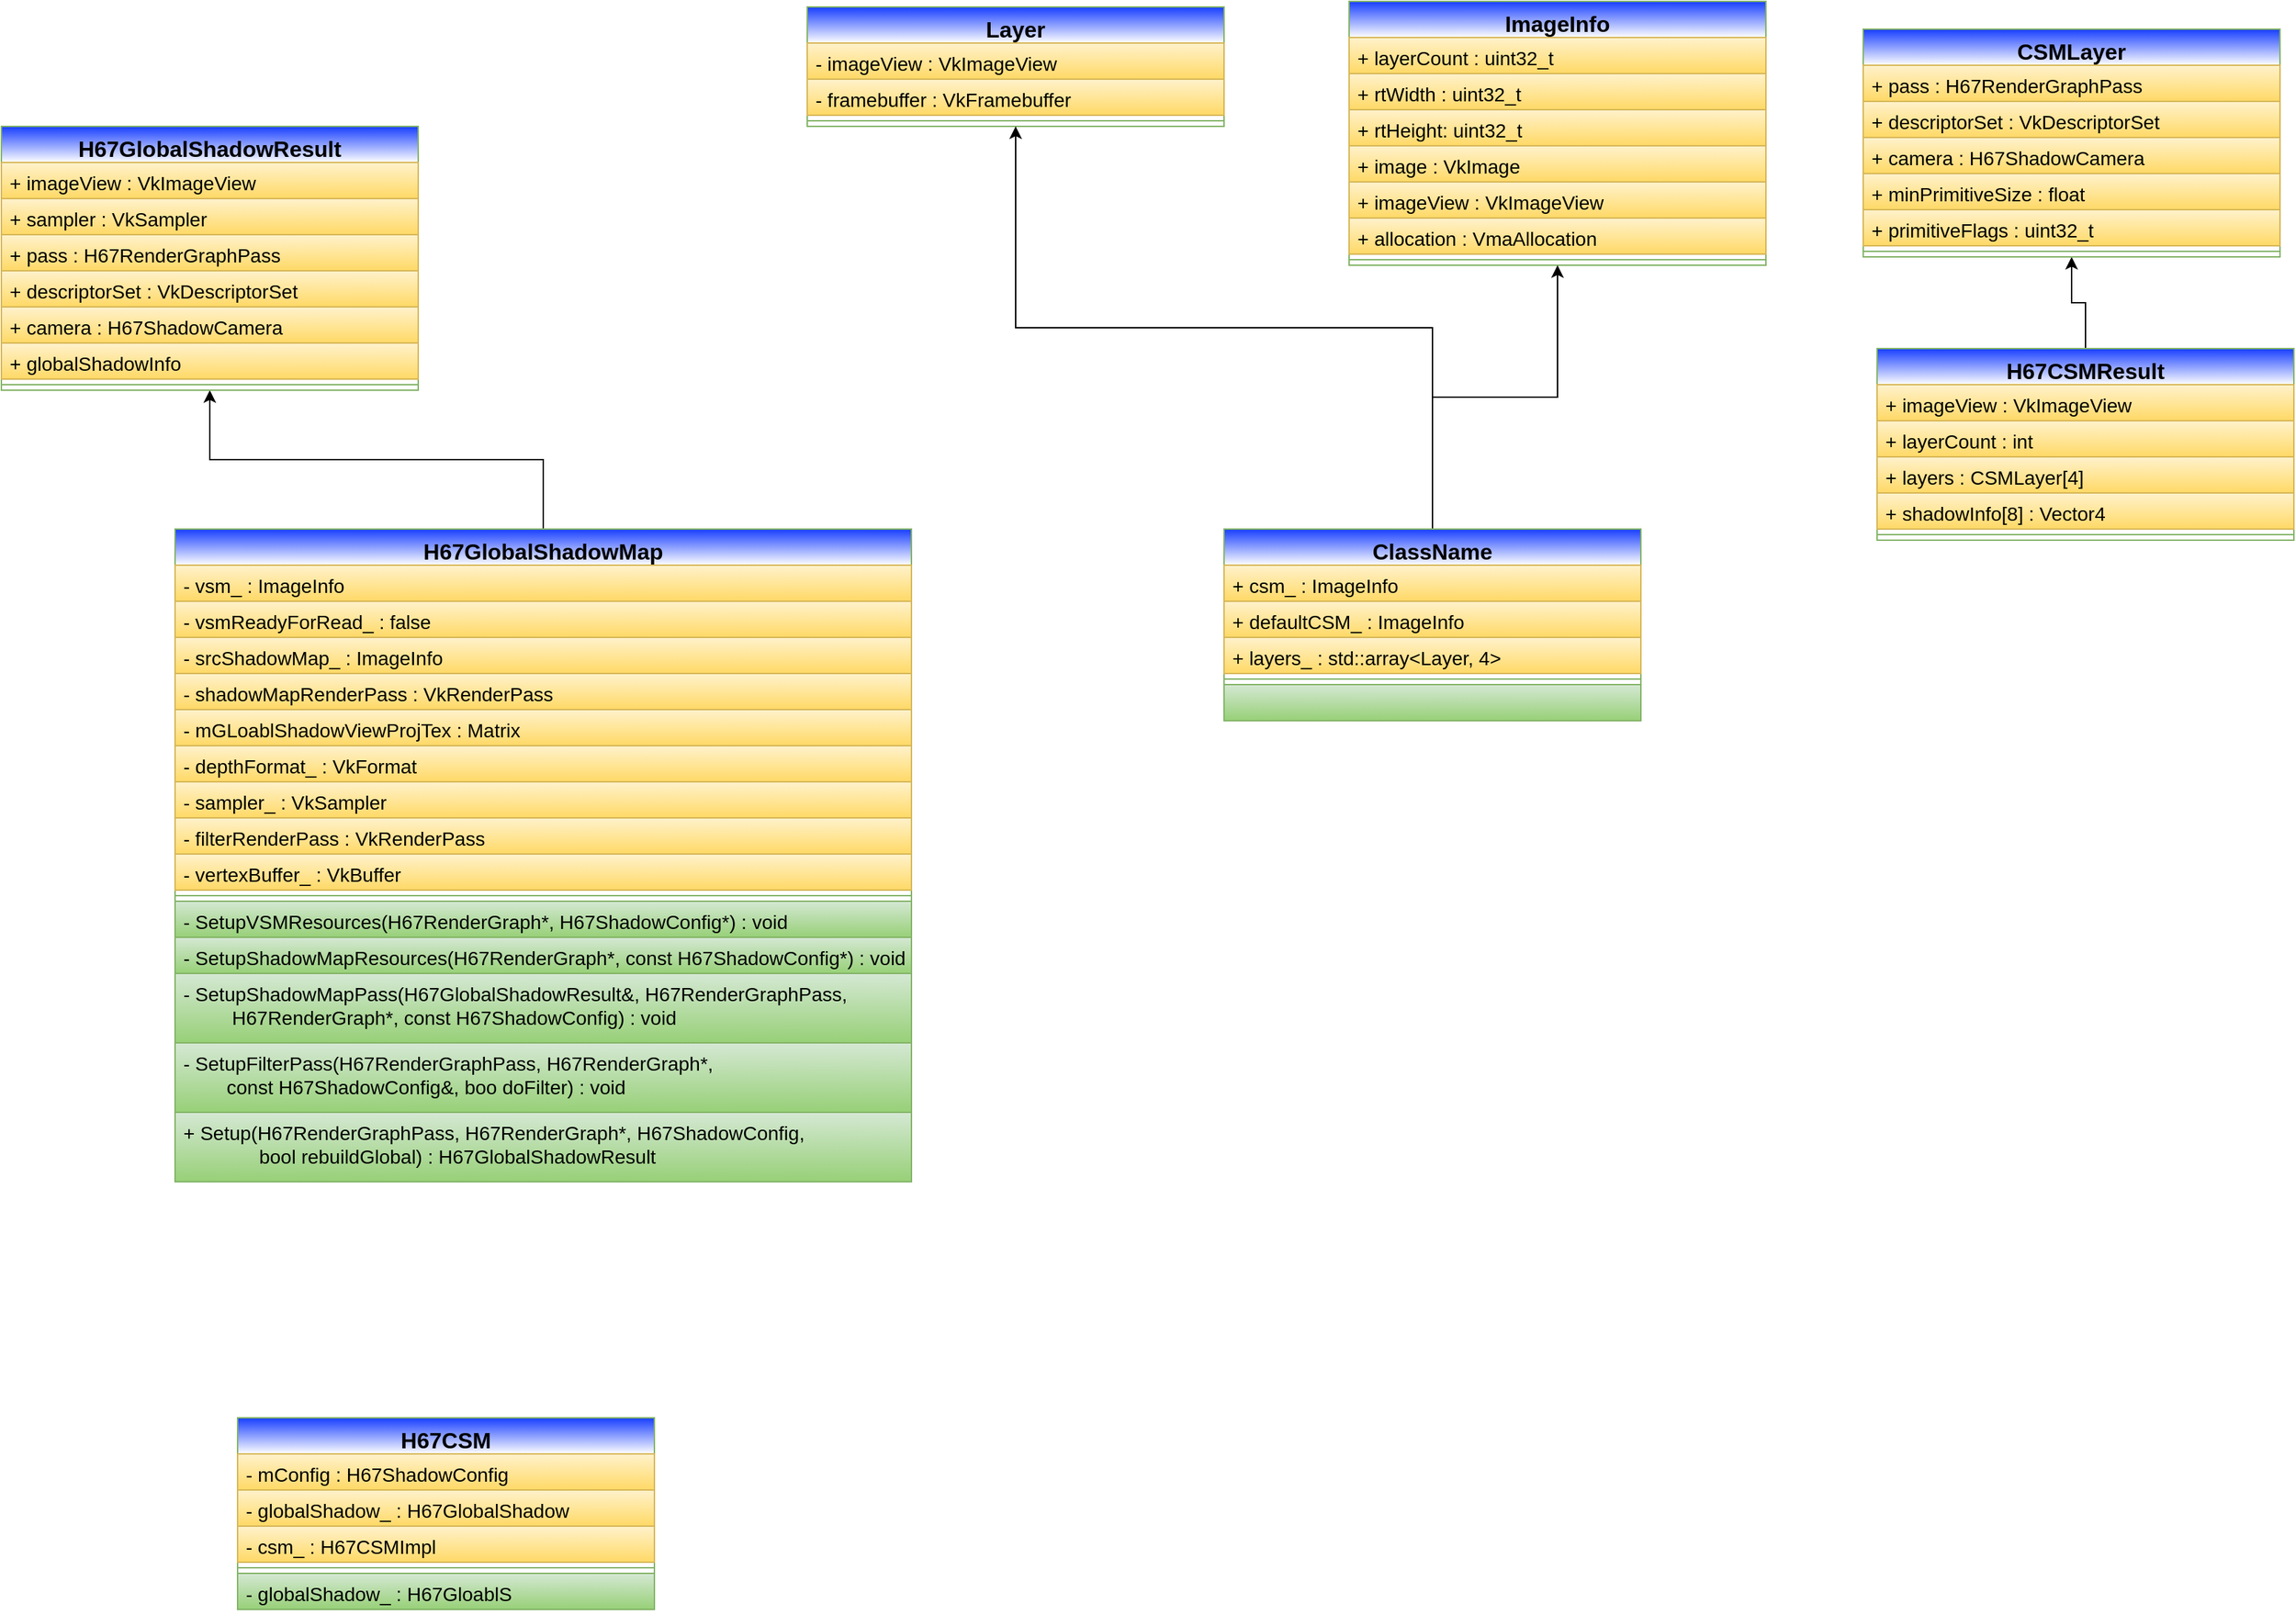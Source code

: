 <mxfile version="14.5.1" type="device"><diagram id="6GIKSMHGwWJXQzVOpo8o" name="第 1 页"><mxGraphModel dx="1086" dy="806" grid="1" gridSize="10" guides="1" tooltips="1" connect="1" arrows="1" fold="1" page="1" pageScale="1" pageWidth="1654" pageHeight="2336" math="0" shadow="0"><root><mxCell id="0"/><mxCell id="1" parent="0"/><mxCell id="SWOCtSr-m1OrJlgSUUwp-1" value="H67CSM" style="swimlane;fontStyle=1;align=center;verticalAlign=top;childLayout=stackLayout;horizontal=1;startSize=26;horizontalStack=0;resizeParent=1;resizeParentMax=0;resizeLast=0;collapsible=1;marginBottom=0;fontSize=16;strokeColor=#82b366;fillColor=#FFFFFF;gradientColor=#173EFF;gradientDirection=north;" vertex="1" parent="1"><mxGeometry x="240" y="1040" width="300" height="138" as="geometry"/></mxCell><mxCell id="SWOCtSr-m1OrJlgSUUwp-2" value="- mConfig : H67ShadowConfig" style="text;strokeColor=#d6b656;fillColor=#fff2cc;align=left;verticalAlign=top;spacingLeft=4;spacingRight=4;overflow=hidden;rotatable=0;points=[[0,0.5],[1,0.5]];portConstraint=eastwest;fontSize=14;gradientColor=#ffd966;" vertex="1" parent="SWOCtSr-m1OrJlgSUUwp-1"><mxGeometry y="26" width="300" height="26" as="geometry"/></mxCell><mxCell id="SWOCtSr-m1OrJlgSUUwp-5" value="- globalShadow_ : H67GlobalShadow" style="text;strokeColor=#d6b656;fillColor=#fff2cc;align=left;verticalAlign=top;spacingLeft=4;spacingRight=4;overflow=hidden;rotatable=0;points=[[0,0.5],[1,0.5]];portConstraint=eastwest;fontSize=14;gradientColor=#ffd966;" vertex="1" parent="SWOCtSr-m1OrJlgSUUwp-1"><mxGeometry y="52" width="300" height="26" as="geometry"/></mxCell><mxCell id="SWOCtSr-m1OrJlgSUUwp-6" value="- csm_ : H67CSMImpl" style="text;strokeColor=#d6b656;fillColor=#fff2cc;align=left;verticalAlign=top;spacingLeft=4;spacingRight=4;overflow=hidden;rotatable=0;points=[[0,0.5],[1,0.5]];portConstraint=eastwest;fontSize=14;gradientColor=#ffd966;" vertex="1" parent="SWOCtSr-m1OrJlgSUUwp-1"><mxGeometry y="78" width="300" height="26" as="geometry"/></mxCell><mxCell id="SWOCtSr-m1OrJlgSUUwp-3" value="" style="line;strokeWidth=1;fillColor=#d5e8d4;align=left;verticalAlign=middle;spacingTop=-1;spacingLeft=3;spacingRight=3;rotatable=0;labelPosition=right;points=[];portConstraint=eastwest;fontSize=14;strokeColor=#82b366;" vertex="1" parent="SWOCtSr-m1OrJlgSUUwp-1"><mxGeometry y="104" width="300" height="8" as="geometry"/></mxCell><mxCell id="SWOCtSr-m1OrJlgSUUwp-4" value="- globalShadow_ : H67GloablS" style="text;strokeColor=#82b366;fillColor=#d5e8d4;align=left;verticalAlign=top;spacingLeft=4;spacingRight=4;overflow=hidden;rotatable=0;points=[[0,0.5],[1,0.5]];portConstraint=eastwest;fontSize=14;gradientColor=#97d077;" vertex="1" parent="SWOCtSr-m1OrJlgSUUwp-1"><mxGeometry y="112" width="300" height="26" as="geometry"/></mxCell><mxCell id="SWOCtSr-m1OrJlgSUUwp-33" style="edgeStyle=orthogonalEdgeStyle;rounded=0;orthogonalLoop=1;jettySize=auto;html=1;" edge="1" parent="1" source="SWOCtSr-m1OrJlgSUUwp-7" target="SWOCtSr-m1OrJlgSUUwp-20"><mxGeometry relative="1" as="geometry"/></mxCell><mxCell id="SWOCtSr-m1OrJlgSUUwp-7" value="H67GlobalShadowMap" style="swimlane;fontStyle=1;align=center;verticalAlign=top;childLayout=stackLayout;horizontal=1;startSize=26;horizontalStack=0;resizeParent=1;resizeParentMax=0;resizeLast=0;collapsible=1;marginBottom=0;fontSize=16;strokeColor=#82b366;fillColor=#FFFFFF;gradientColor=#173EFF;gradientDirection=north;" vertex="1" parent="1"><mxGeometry x="195" y="400" width="530" height="470" as="geometry"/></mxCell><mxCell id="SWOCtSr-m1OrJlgSUUwp-8" value="- vsm_ : ImageInfo" style="text;strokeColor=#d6b656;fillColor=#fff2cc;align=left;verticalAlign=top;spacingLeft=4;spacingRight=4;overflow=hidden;rotatable=0;points=[[0,0.5],[1,0.5]];portConstraint=eastwest;fontSize=14;gradientColor=#ffd966;" vertex="1" parent="SWOCtSr-m1OrJlgSUUwp-7"><mxGeometry y="26" width="530" height="26" as="geometry"/></mxCell><mxCell id="SWOCtSr-m1OrJlgSUUwp-11" value="- vsmReadyForRead_ : false" style="text;strokeColor=#d6b656;fillColor=#fff2cc;align=left;verticalAlign=top;spacingLeft=4;spacingRight=4;overflow=hidden;rotatable=0;points=[[0,0.5],[1,0.5]];portConstraint=eastwest;fontSize=14;gradientColor=#ffd966;" vertex="1" parent="SWOCtSr-m1OrJlgSUUwp-7"><mxGeometry y="52" width="530" height="26" as="geometry"/></mxCell><mxCell id="SWOCtSr-m1OrJlgSUUwp-12" value="- srcShadowMap_ : ImageInfo" style="text;strokeColor=#d6b656;fillColor=#fff2cc;align=left;verticalAlign=top;spacingLeft=4;spacingRight=4;overflow=hidden;rotatable=0;points=[[0,0.5],[1,0.5]];portConstraint=eastwest;fontSize=14;gradientColor=#ffd966;" vertex="1" parent="SWOCtSr-m1OrJlgSUUwp-7"><mxGeometry y="78" width="530" height="26" as="geometry"/></mxCell><mxCell id="SWOCtSr-m1OrJlgSUUwp-14" value="- shadowMapRenderPass : VkRenderPass" style="text;strokeColor=#d6b656;fillColor=#fff2cc;align=left;verticalAlign=top;spacingLeft=4;spacingRight=4;overflow=hidden;rotatable=0;points=[[0,0.5],[1,0.5]];portConstraint=eastwest;fontSize=14;gradientColor=#ffd966;" vertex="1" parent="SWOCtSr-m1OrJlgSUUwp-7"><mxGeometry y="104" width="530" height="26" as="geometry"/></mxCell><mxCell id="SWOCtSr-m1OrJlgSUUwp-15" value="- mGLoablShadowViewProjTex : Matrix" style="text;strokeColor=#d6b656;fillColor=#fff2cc;align=left;verticalAlign=top;spacingLeft=4;spacingRight=4;overflow=hidden;rotatable=0;points=[[0,0.5],[1,0.5]];portConstraint=eastwest;fontSize=14;gradientColor=#ffd966;" vertex="1" parent="SWOCtSr-m1OrJlgSUUwp-7"><mxGeometry y="130" width="530" height="26" as="geometry"/></mxCell><mxCell id="SWOCtSr-m1OrJlgSUUwp-17" value="- depthFormat_ : VkFormat" style="text;strokeColor=#d6b656;fillColor=#fff2cc;align=left;verticalAlign=top;spacingLeft=4;spacingRight=4;overflow=hidden;rotatable=0;points=[[0,0.5],[1,0.5]];portConstraint=eastwest;fontSize=14;gradientColor=#ffd966;" vertex="1" parent="SWOCtSr-m1OrJlgSUUwp-7"><mxGeometry y="156" width="530" height="26" as="geometry"/></mxCell><mxCell id="SWOCtSr-m1OrJlgSUUwp-19" value="- sampler_ : VkSampler" style="text;strokeColor=#d6b656;fillColor=#fff2cc;align=left;verticalAlign=top;spacingLeft=4;spacingRight=4;overflow=hidden;rotatable=0;points=[[0,0.5],[1,0.5]];portConstraint=eastwest;fontSize=14;gradientColor=#ffd966;" vertex="1" parent="SWOCtSr-m1OrJlgSUUwp-7"><mxGeometry y="182" width="530" height="26" as="geometry"/></mxCell><mxCell id="SWOCtSr-m1OrJlgSUUwp-18" value="- filterRenderPass : VkRenderPass" style="text;strokeColor=#d6b656;fillColor=#fff2cc;align=left;verticalAlign=top;spacingLeft=4;spacingRight=4;overflow=hidden;rotatable=0;points=[[0,0.5],[1,0.5]];portConstraint=eastwest;fontSize=14;gradientColor=#ffd966;" vertex="1" parent="SWOCtSr-m1OrJlgSUUwp-7"><mxGeometry y="208" width="530" height="26" as="geometry"/></mxCell><mxCell id="SWOCtSr-m1OrJlgSUUwp-16" value="- vertexBuffer_ : VkBuffer" style="text;strokeColor=#d6b656;fillColor=#fff2cc;align=left;verticalAlign=top;spacingLeft=4;spacingRight=4;overflow=hidden;rotatable=0;points=[[0,0.5],[1,0.5]];portConstraint=eastwest;fontSize=14;gradientColor=#ffd966;" vertex="1" parent="SWOCtSr-m1OrJlgSUUwp-7"><mxGeometry y="234" width="530" height="26" as="geometry"/></mxCell><mxCell id="SWOCtSr-m1OrJlgSUUwp-9" value="" style="line;strokeWidth=1;fillColor=#d5e8d4;align=left;verticalAlign=middle;spacingTop=-1;spacingLeft=3;spacingRight=3;rotatable=0;labelPosition=right;points=[];portConstraint=eastwest;fontSize=14;strokeColor=#82b366;" vertex="1" parent="SWOCtSr-m1OrJlgSUUwp-7"><mxGeometry y="260" width="530" height="8" as="geometry"/></mxCell><mxCell id="SWOCtSr-m1OrJlgSUUwp-10" value="- SetupVSMResources(H67RenderGraph*, H67ShadowConfig*) : void" style="text;strokeColor=#82b366;fillColor=#d5e8d4;align=left;verticalAlign=top;spacingLeft=4;spacingRight=4;overflow=hidden;rotatable=0;points=[[0,0.5],[1,0.5]];portConstraint=eastwest;fontSize=14;gradientColor=#97d077;" vertex="1" parent="SWOCtSr-m1OrJlgSUUwp-7"><mxGeometry y="268" width="530" height="26" as="geometry"/></mxCell><mxCell id="SWOCtSr-m1OrJlgSUUwp-13" value="- SetupShadowMapResources(H67RenderGraph*, const H67ShadowConfig*) : void" style="text;strokeColor=#82b366;fillColor=#d5e8d4;align=left;verticalAlign=top;spacingLeft=4;spacingRight=4;overflow=hidden;rotatable=0;points=[[0,0.5],[1,0.5]];portConstraint=eastwest;fontSize=14;gradientColor=#97d077;" vertex="1" parent="SWOCtSr-m1OrJlgSUUwp-7"><mxGeometry y="294" width="530" height="26" as="geometry"/></mxCell><mxCell id="SWOCtSr-m1OrJlgSUUwp-32" value="- SetupShadowMapPass(H67GlobalShadowResult&amp;, H67RenderGraphPass, &#10;         H67RenderGraph*, const H67ShadowConfig) : void" style="text;strokeColor=#82b366;fillColor=#d5e8d4;align=left;verticalAlign=top;spacingLeft=4;spacingRight=4;overflow=hidden;rotatable=0;points=[[0,0.5],[1,0.5]];portConstraint=eastwest;fontSize=14;gradientColor=#97d077;" vertex="1" parent="SWOCtSr-m1OrJlgSUUwp-7"><mxGeometry y="320" width="530" height="50" as="geometry"/></mxCell><mxCell id="SWOCtSr-m1OrJlgSUUwp-29" value="- SetupFilterPass(H67RenderGraphPass, H67RenderGraph*, &#10;        const H67ShadowConfig&amp;, boo doFilter) : void" style="text;strokeColor=#82b366;fillColor=#d5e8d4;align=left;verticalAlign=top;spacingLeft=4;spacingRight=4;overflow=hidden;rotatable=0;points=[[0,0.5],[1,0.5]];portConstraint=eastwest;fontSize=14;gradientColor=#97d077;" vertex="1" parent="SWOCtSr-m1OrJlgSUUwp-7"><mxGeometry y="370" width="530" height="50" as="geometry"/></mxCell><mxCell id="SWOCtSr-m1OrJlgSUUwp-30" value="+ Setup(H67RenderGraphPass, H67RenderGraph*, H67ShadowConfig, &#10;              bool rebuildGlobal) : H67GlobalShadowResult" style="text;strokeColor=#82b366;fillColor=#d5e8d4;align=left;verticalAlign=top;spacingLeft=4;spacingRight=4;overflow=hidden;rotatable=0;points=[[0,0.5],[1,0.5]];portConstraint=eastwest;fontSize=14;gradientColor=#97d077;" vertex="1" parent="SWOCtSr-m1OrJlgSUUwp-7"><mxGeometry y="420" width="530" height="50" as="geometry"/></mxCell><mxCell id="SWOCtSr-m1OrJlgSUUwp-20" value="H67GlobalShadowResult" style="swimlane;fontStyle=1;align=center;verticalAlign=top;childLayout=stackLayout;horizontal=1;startSize=26;horizontalStack=0;resizeParent=1;resizeParentMax=0;resizeLast=0;collapsible=1;marginBottom=0;fontSize=16;strokeColor=#82b366;fillColor=#FFFFFF;gradientColor=#173EFF;gradientDirection=north;" vertex="1" parent="1"><mxGeometry x="70" y="110" width="300" height="190" as="geometry"/></mxCell><mxCell id="SWOCtSr-m1OrJlgSUUwp-21" value="+ imageView : VkImageView" style="text;strokeColor=#d6b656;fillColor=#fff2cc;align=left;verticalAlign=top;spacingLeft=4;spacingRight=4;overflow=hidden;rotatable=0;points=[[0,0.5],[1,0.5]];portConstraint=eastwest;fontSize=14;gradientColor=#ffd966;" vertex="1" parent="SWOCtSr-m1OrJlgSUUwp-20"><mxGeometry y="26" width="300" height="26" as="geometry"/></mxCell><mxCell id="SWOCtSr-m1OrJlgSUUwp-25" value="+ sampler : VkSampler" style="text;strokeColor=#d6b656;fillColor=#fff2cc;align=left;verticalAlign=top;spacingLeft=4;spacingRight=4;overflow=hidden;rotatable=0;points=[[0,0.5],[1,0.5]];portConstraint=eastwest;fontSize=14;gradientColor=#ffd966;" vertex="1" parent="SWOCtSr-m1OrJlgSUUwp-20"><mxGeometry y="52" width="300" height="26" as="geometry"/></mxCell><mxCell id="SWOCtSr-m1OrJlgSUUwp-24" value="+ pass : H67RenderGraphPass" style="text;strokeColor=#d6b656;fillColor=#fff2cc;align=left;verticalAlign=top;spacingLeft=4;spacingRight=4;overflow=hidden;rotatable=0;points=[[0,0.5],[1,0.5]];portConstraint=eastwest;fontSize=14;gradientColor=#ffd966;" vertex="1" parent="SWOCtSr-m1OrJlgSUUwp-20"><mxGeometry y="78" width="300" height="26" as="geometry"/></mxCell><mxCell id="SWOCtSr-m1OrJlgSUUwp-27" value="+ descriptorSet : VkDescriptorSet" style="text;strokeColor=#d6b656;fillColor=#fff2cc;align=left;verticalAlign=top;spacingLeft=4;spacingRight=4;overflow=hidden;rotatable=0;points=[[0,0.5],[1,0.5]];portConstraint=eastwest;fontSize=14;gradientColor=#ffd966;" vertex="1" parent="SWOCtSr-m1OrJlgSUUwp-20"><mxGeometry y="104" width="300" height="26" as="geometry"/></mxCell><mxCell id="SWOCtSr-m1OrJlgSUUwp-28" value="+ camera : H67ShadowCamera" style="text;strokeColor=#d6b656;fillColor=#fff2cc;align=left;verticalAlign=top;spacingLeft=4;spacingRight=4;overflow=hidden;rotatable=0;points=[[0,0.5],[1,0.5]];portConstraint=eastwest;fontSize=14;gradientColor=#ffd966;" vertex="1" parent="SWOCtSr-m1OrJlgSUUwp-20"><mxGeometry y="130" width="300" height="26" as="geometry"/></mxCell><mxCell id="SWOCtSr-m1OrJlgSUUwp-26" value="+ globalShadowInfo" style="text;strokeColor=#d6b656;fillColor=#fff2cc;align=left;verticalAlign=top;spacingLeft=4;spacingRight=4;overflow=hidden;rotatable=0;points=[[0,0.5],[1,0.5]];portConstraint=eastwest;fontSize=14;gradientColor=#ffd966;" vertex="1" parent="SWOCtSr-m1OrJlgSUUwp-20"><mxGeometry y="156" width="300" height="26" as="geometry"/></mxCell><mxCell id="SWOCtSr-m1OrJlgSUUwp-22" value="" style="line;strokeWidth=1;fillColor=#d5e8d4;align=left;verticalAlign=middle;spacingTop=-1;spacingLeft=3;spacingRight=3;rotatable=0;labelPosition=right;points=[];portConstraint=eastwest;fontSize=14;strokeColor=#82b366;" vertex="1" parent="SWOCtSr-m1OrJlgSUUwp-20"><mxGeometry y="182" width="300" height="8" as="geometry"/></mxCell><mxCell id="SWOCtSr-m1OrJlgSUUwp-34" value="Layer" style="swimlane;fontStyle=1;align=center;verticalAlign=top;childLayout=stackLayout;horizontal=1;startSize=26;horizontalStack=0;resizeParent=1;resizeParentMax=0;resizeLast=0;collapsible=1;marginBottom=0;fontSize=16;strokeColor=#82b366;fillColor=#FFFFFF;gradientColor=#173EFF;gradientDirection=north;" vertex="1" parent="1"><mxGeometry x="650" y="24" width="300" height="86" as="geometry"/></mxCell><mxCell id="SWOCtSr-m1OrJlgSUUwp-35" value="- imageView : VkImageView" style="text;strokeColor=#d6b656;fillColor=#fff2cc;align=left;verticalAlign=top;spacingLeft=4;spacingRight=4;overflow=hidden;rotatable=0;points=[[0,0.5],[1,0.5]];portConstraint=eastwest;fontSize=14;gradientColor=#ffd966;" vertex="1" parent="SWOCtSr-m1OrJlgSUUwp-34"><mxGeometry y="26" width="300" height="26" as="geometry"/></mxCell><mxCell id="SWOCtSr-m1OrJlgSUUwp-38" value="- framebuffer : VkFramebuffer" style="text;strokeColor=#d6b656;fillColor=#fff2cc;align=left;verticalAlign=top;spacingLeft=4;spacingRight=4;overflow=hidden;rotatable=0;points=[[0,0.5],[1,0.5]];portConstraint=eastwest;fontSize=14;gradientColor=#ffd966;" vertex="1" parent="SWOCtSr-m1OrJlgSUUwp-34"><mxGeometry y="52" width="300" height="26" as="geometry"/></mxCell><mxCell id="SWOCtSr-m1OrJlgSUUwp-36" value="" style="line;strokeWidth=1;fillColor=#d5e8d4;align=left;verticalAlign=middle;spacingTop=-1;spacingLeft=3;spacingRight=3;rotatable=0;labelPosition=right;points=[];portConstraint=eastwest;fontSize=14;strokeColor=#82b366;" vertex="1" parent="SWOCtSr-m1OrJlgSUUwp-34"><mxGeometry y="78" width="300" height="8" as="geometry"/></mxCell><mxCell id="SWOCtSr-m1OrJlgSUUwp-39" value="ImageInfo" style="swimlane;fontStyle=1;align=center;verticalAlign=top;childLayout=stackLayout;horizontal=1;startSize=26;horizontalStack=0;resizeParent=1;resizeParentMax=0;resizeLast=0;collapsible=1;marginBottom=0;fontSize=16;strokeColor=#82b366;fillColor=#FFFFFF;gradientColor=#173EFF;gradientDirection=north;" vertex="1" parent="1"><mxGeometry x="1040" y="20" width="300" height="190" as="geometry"/></mxCell><mxCell id="SWOCtSr-m1OrJlgSUUwp-44" value="+ layerCount : uint32_t" style="text;strokeColor=#d6b656;fillColor=#fff2cc;align=left;verticalAlign=top;spacingLeft=4;spacingRight=4;overflow=hidden;rotatable=0;points=[[0,0.5],[1,0.5]];portConstraint=eastwest;fontSize=14;gradientColor=#ffd966;" vertex="1" parent="SWOCtSr-m1OrJlgSUUwp-39"><mxGeometry y="26" width="300" height="26" as="geometry"/></mxCell><mxCell id="SWOCtSr-m1OrJlgSUUwp-45" value="+ rtWidth : uint32_t" style="text;strokeColor=#d6b656;fillColor=#fff2cc;align=left;verticalAlign=top;spacingLeft=4;spacingRight=4;overflow=hidden;rotatable=0;points=[[0,0.5],[1,0.5]];portConstraint=eastwest;fontSize=14;gradientColor=#ffd966;" vertex="1" parent="SWOCtSr-m1OrJlgSUUwp-39"><mxGeometry y="52" width="300" height="26" as="geometry"/></mxCell><mxCell id="SWOCtSr-m1OrJlgSUUwp-43" value="+ rtHeight: uint32_t" style="text;strokeColor=#d6b656;fillColor=#fff2cc;align=left;verticalAlign=top;spacingLeft=4;spacingRight=4;overflow=hidden;rotatable=0;points=[[0,0.5],[1,0.5]];portConstraint=eastwest;fontSize=14;gradientColor=#ffd966;" vertex="1" parent="SWOCtSr-m1OrJlgSUUwp-39"><mxGeometry y="78" width="300" height="26" as="geometry"/></mxCell><mxCell id="SWOCtSr-m1OrJlgSUUwp-40" value="+ image : VkImage" style="text;strokeColor=#d6b656;fillColor=#fff2cc;align=left;verticalAlign=top;spacingLeft=4;spacingRight=4;overflow=hidden;rotatable=0;points=[[0,0.5],[1,0.5]];portConstraint=eastwest;fontSize=14;gradientColor=#ffd966;" vertex="1" parent="SWOCtSr-m1OrJlgSUUwp-39"><mxGeometry y="104" width="300" height="26" as="geometry"/></mxCell><mxCell id="SWOCtSr-m1OrJlgSUUwp-47" value="+ imageView : VkImageView" style="text;strokeColor=#d6b656;fillColor=#fff2cc;align=left;verticalAlign=top;spacingLeft=4;spacingRight=4;overflow=hidden;rotatable=0;points=[[0,0.5],[1,0.5]];portConstraint=eastwest;fontSize=14;gradientColor=#ffd966;" vertex="1" parent="SWOCtSr-m1OrJlgSUUwp-39"><mxGeometry y="130" width="300" height="26" as="geometry"/></mxCell><mxCell id="SWOCtSr-m1OrJlgSUUwp-46" value="+ allocation : VmaAllocation" style="text;strokeColor=#d6b656;fillColor=#fff2cc;align=left;verticalAlign=top;spacingLeft=4;spacingRight=4;overflow=hidden;rotatable=0;points=[[0,0.5],[1,0.5]];portConstraint=eastwest;fontSize=14;gradientColor=#ffd966;" vertex="1" parent="SWOCtSr-m1OrJlgSUUwp-39"><mxGeometry y="156" width="300" height="26" as="geometry"/></mxCell><mxCell id="SWOCtSr-m1OrJlgSUUwp-41" value="" style="line;strokeWidth=1;fillColor=#d5e8d4;align=left;verticalAlign=middle;spacingTop=-1;spacingLeft=3;spacingRight=3;rotatable=0;labelPosition=right;points=[];portConstraint=eastwest;fontSize=14;strokeColor=#82b366;" vertex="1" parent="SWOCtSr-m1OrJlgSUUwp-39"><mxGeometry y="182" width="300" height="8" as="geometry"/></mxCell><mxCell id="SWOCtSr-m1OrJlgSUUwp-54" style="edgeStyle=orthogonalEdgeStyle;rounded=0;orthogonalLoop=1;jettySize=auto;html=1;" edge="1" parent="1" source="SWOCtSr-m1OrJlgSUUwp-48" target="SWOCtSr-m1OrJlgSUUwp-39"><mxGeometry relative="1" as="geometry"/></mxCell><mxCell id="SWOCtSr-m1OrJlgSUUwp-55" style="edgeStyle=orthogonalEdgeStyle;rounded=0;orthogonalLoop=1;jettySize=auto;html=1;" edge="1" parent="1" source="SWOCtSr-m1OrJlgSUUwp-48" target="SWOCtSr-m1OrJlgSUUwp-34"><mxGeometry relative="1" as="geometry"/></mxCell><mxCell id="SWOCtSr-m1OrJlgSUUwp-48" value="ClassName" style="swimlane;fontStyle=1;align=center;verticalAlign=top;childLayout=stackLayout;horizontal=1;startSize=26;horizontalStack=0;resizeParent=1;resizeParentMax=0;resizeLast=0;collapsible=1;marginBottom=0;fontSize=16;strokeColor=#82b366;fillColor=#FFFFFF;gradientColor=#173EFF;gradientDirection=north;" vertex="1" parent="1"><mxGeometry x="950" y="400" width="300" height="138" as="geometry"/></mxCell><mxCell id="SWOCtSr-m1OrJlgSUUwp-53" value="+ csm_ : ImageInfo" style="text;strokeColor=#d6b656;fillColor=#fff2cc;align=left;verticalAlign=top;spacingLeft=4;spacingRight=4;overflow=hidden;rotatable=0;points=[[0,0.5],[1,0.5]];portConstraint=eastwest;fontSize=14;gradientColor=#ffd966;" vertex="1" parent="SWOCtSr-m1OrJlgSUUwp-48"><mxGeometry y="26" width="300" height="26" as="geometry"/></mxCell><mxCell id="SWOCtSr-m1OrJlgSUUwp-52" value="+ defaultCSM_ : ImageInfo" style="text;strokeColor=#d6b656;fillColor=#fff2cc;align=left;verticalAlign=top;spacingLeft=4;spacingRight=4;overflow=hidden;rotatable=0;points=[[0,0.5],[1,0.5]];portConstraint=eastwest;fontSize=14;gradientColor=#ffd966;" vertex="1" parent="SWOCtSr-m1OrJlgSUUwp-48"><mxGeometry y="52" width="300" height="26" as="geometry"/></mxCell><mxCell id="SWOCtSr-m1OrJlgSUUwp-49" value="+ layers_ : std::array&lt;Layer, 4&gt;" style="text;strokeColor=#d6b656;fillColor=#fff2cc;align=left;verticalAlign=top;spacingLeft=4;spacingRight=4;overflow=hidden;rotatable=0;points=[[0,0.5],[1,0.5]];portConstraint=eastwest;fontSize=14;gradientColor=#ffd966;" vertex="1" parent="SWOCtSr-m1OrJlgSUUwp-48"><mxGeometry y="78" width="300" height="26" as="geometry"/></mxCell><mxCell id="SWOCtSr-m1OrJlgSUUwp-50" value="" style="line;strokeWidth=1;fillColor=#d5e8d4;align=left;verticalAlign=middle;spacingTop=-1;spacingLeft=3;spacingRight=3;rotatable=0;labelPosition=right;points=[];portConstraint=eastwest;fontSize=14;strokeColor=#82b366;" vertex="1" parent="SWOCtSr-m1OrJlgSUUwp-48"><mxGeometry y="104" width="300" height="8" as="geometry"/></mxCell><mxCell id="SWOCtSr-m1OrJlgSUUwp-51" value="" style="text;strokeColor=#82b366;fillColor=#d5e8d4;align=left;verticalAlign=top;spacingLeft=4;spacingRight=4;overflow=hidden;rotatable=0;points=[[0,0.5],[1,0.5]];portConstraint=eastwest;fontSize=14;gradientColor=#97d077;" vertex="1" parent="SWOCtSr-m1OrJlgSUUwp-48"><mxGeometry y="112" width="300" height="26" as="geometry"/></mxCell><mxCell id="SWOCtSr-m1OrJlgSUUwp-74" style="edgeStyle=orthogonalEdgeStyle;rounded=0;orthogonalLoop=1;jettySize=auto;html=1;" edge="1" parent="1" source="SWOCtSr-m1OrJlgSUUwp-56" target="SWOCtSr-m1OrJlgSUUwp-67"><mxGeometry relative="1" as="geometry"/></mxCell><mxCell id="SWOCtSr-m1OrJlgSUUwp-56" value="H67CSMResult" style="swimlane;fontStyle=1;align=center;verticalAlign=top;childLayout=stackLayout;horizontal=1;startSize=26;horizontalStack=0;resizeParent=1;resizeParentMax=0;resizeLast=0;collapsible=1;marginBottom=0;fontSize=16;strokeColor=#82b366;fillColor=#FFFFFF;gradientColor=#173EFF;gradientDirection=north;" vertex="1" parent="1"><mxGeometry x="1420" y="270" width="300" height="138" as="geometry"/></mxCell><mxCell id="SWOCtSr-m1OrJlgSUUwp-60" value="+ imageView : VkImageView" style="text;strokeColor=#d6b656;fillColor=#fff2cc;align=left;verticalAlign=top;spacingLeft=4;spacingRight=4;overflow=hidden;rotatable=0;points=[[0,0.5],[1,0.5]];portConstraint=eastwest;fontSize=14;gradientColor=#ffd966;" vertex="1" parent="SWOCtSr-m1OrJlgSUUwp-56"><mxGeometry y="26" width="300" height="26" as="geometry"/></mxCell><mxCell id="SWOCtSr-m1OrJlgSUUwp-62" value="+ layerCount : int" style="text;strokeColor=#d6b656;fillColor=#fff2cc;align=left;verticalAlign=top;spacingLeft=4;spacingRight=4;overflow=hidden;rotatable=0;points=[[0,0.5],[1,0.5]];portConstraint=eastwest;fontSize=14;gradientColor=#ffd966;" vertex="1" parent="SWOCtSr-m1OrJlgSUUwp-56"><mxGeometry y="52" width="300" height="26" as="geometry"/></mxCell><mxCell id="SWOCtSr-m1OrJlgSUUwp-61" value="+ layers : CSMLayer[4]" style="text;strokeColor=#d6b656;fillColor=#fff2cc;align=left;verticalAlign=top;spacingLeft=4;spacingRight=4;overflow=hidden;rotatable=0;points=[[0,0.5],[1,0.5]];portConstraint=eastwest;fontSize=14;gradientColor=#ffd966;" vertex="1" parent="SWOCtSr-m1OrJlgSUUwp-56"><mxGeometry y="78" width="300" height="26" as="geometry"/></mxCell><mxCell id="SWOCtSr-m1OrJlgSUUwp-57" value="+ shadowInfo[8] : Vector4" style="text;strokeColor=#d6b656;fillColor=#fff2cc;align=left;verticalAlign=top;spacingLeft=4;spacingRight=4;overflow=hidden;rotatable=0;points=[[0,0.5],[1,0.5]];portConstraint=eastwest;fontSize=14;gradientColor=#ffd966;" vertex="1" parent="SWOCtSr-m1OrJlgSUUwp-56"><mxGeometry y="104" width="300" height="26" as="geometry"/></mxCell><mxCell id="SWOCtSr-m1OrJlgSUUwp-58" value="" style="line;strokeWidth=1;fillColor=#d5e8d4;align=left;verticalAlign=middle;spacingTop=-1;spacingLeft=3;spacingRight=3;rotatable=0;labelPosition=right;points=[];portConstraint=eastwest;fontSize=14;strokeColor=#82b366;" vertex="1" parent="SWOCtSr-m1OrJlgSUUwp-56"><mxGeometry y="130" width="300" height="8" as="geometry"/></mxCell><mxCell id="SWOCtSr-m1OrJlgSUUwp-67" value="CSMLayer" style="swimlane;fontStyle=1;align=center;verticalAlign=top;childLayout=stackLayout;horizontal=1;startSize=26;horizontalStack=0;resizeParent=1;resizeParentMax=0;resizeLast=0;collapsible=1;marginBottom=0;fontSize=16;strokeColor=#82b366;fillColor=#FFFFFF;gradientColor=#173EFF;gradientDirection=north;" vertex="1" parent="1"><mxGeometry x="1410" y="40" width="300" height="164" as="geometry"/></mxCell><mxCell id="SWOCtSr-m1OrJlgSUUwp-68" value="+ pass : H67RenderGraphPass" style="text;strokeColor=#d6b656;fillColor=#fff2cc;align=left;verticalAlign=top;spacingLeft=4;spacingRight=4;overflow=hidden;rotatable=0;points=[[0,0.5],[1,0.5]];portConstraint=eastwest;fontSize=14;gradientColor=#ffd966;" vertex="1" parent="SWOCtSr-m1OrJlgSUUwp-67"><mxGeometry y="26" width="300" height="26" as="geometry"/></mxCell><mxCell id="SWOCtSr-m1OrJlgSUUwp-69" value="+ descriptorSet : VkDescriptorSet" style="text;strokeColor=#d6b656;fillColor=#fff2cc;align=left;verticalAlign=top;spacingLeft=4;spacingRight=4;overflow=hidden;rotatable=0;points=[[0,0.5],[1,0.5]];portConstraint=eastwest;fontSize=14;gradientColor=#ffd966;" vertex="1" parent="SWOCtSr-m1OrJlgSUUwp-67"><mxGeometry y="52" width="300" height="26" as="geometry"/></mxCell><mxCell id="SWOCtSr-m1OrJlgSUUwp-70" value="+ camera : H67ShadowCamera" style="text;strokeColor=#d6b656;fillColor=#fff2cc;align=left;verticalAlign=top;spacingLeft=4;spacingRight=4;overflow=hidden;rotatable=0;points=[[0,0.5],[1,0.5]];portConstraint=eastwest;fontSize=14;gradientColor=#ffd966;" vertex="1" parent="SWOCtSr-m1OrJlgSUUwp-67"><mxGeometry y="78" width="300" height="26" as="geometry"/></mxCell><mxCell id="SWOCtSr-m1OrJlgSUUwp-71" value="+ minPrimitiveSize : float" style="text;strokeColor=#d6b656;fillColor=#fff2cc;align=left;verticalAlign=top;spacingLeft=4;spacingRight=4;overflow=hidden;rotatable=0;points=[[0,0.5],[1,0.5]];portConstraint=eastwest;fontSize=14;gradientColor=#ffd966;" vertex="1" parent="SWOCtSr-m1OrJlgSUUwp-67"><mxGeometry y="104" width="300" height="26" as="geometry"/></mxCell><mxCell id="SWOCtSr-m1OrJlgSUUwp-73" value="+ primitiveFlags : uint32_t" style="text;strokeColor=#d6b656;fillColor=#fff2cc;align=left;verticalAlign=top;spacingLeft=4;spacingRight=4;overflow=hidden;rotatable=0;points=[[0,0.5],[1,0.5]];portConstraint=eastwest;fontSize=14;gradientColor=#ffd966;" vertex="1" parent="SWOCtSr-m1OrJlgSUUwp-67"><mxGeometry y="130" width="300" height="26" as="geometry"/></mxCell><mxCell id="SWOCtSr-m1OrJlgSUUwp-72" value="" style="line;strokeWidth=1;fillColor=#d5e8d4;align=left;verticalAlign=middle;spacingTop=-1;spacingLeft=3;spacingRight=3;rotatable=0;labelPosition=right;points=[];portConstraint=eastwest;fontSize=14;strokeColor=#82b366;" vertex="1" parent="SWOCtSr-m1OrJlgSUUwp-67"><mxGeometry y="156" width="300" height="8" as="geometry"/></mxCell></root></mxGraphModel></diagram></mxfile>